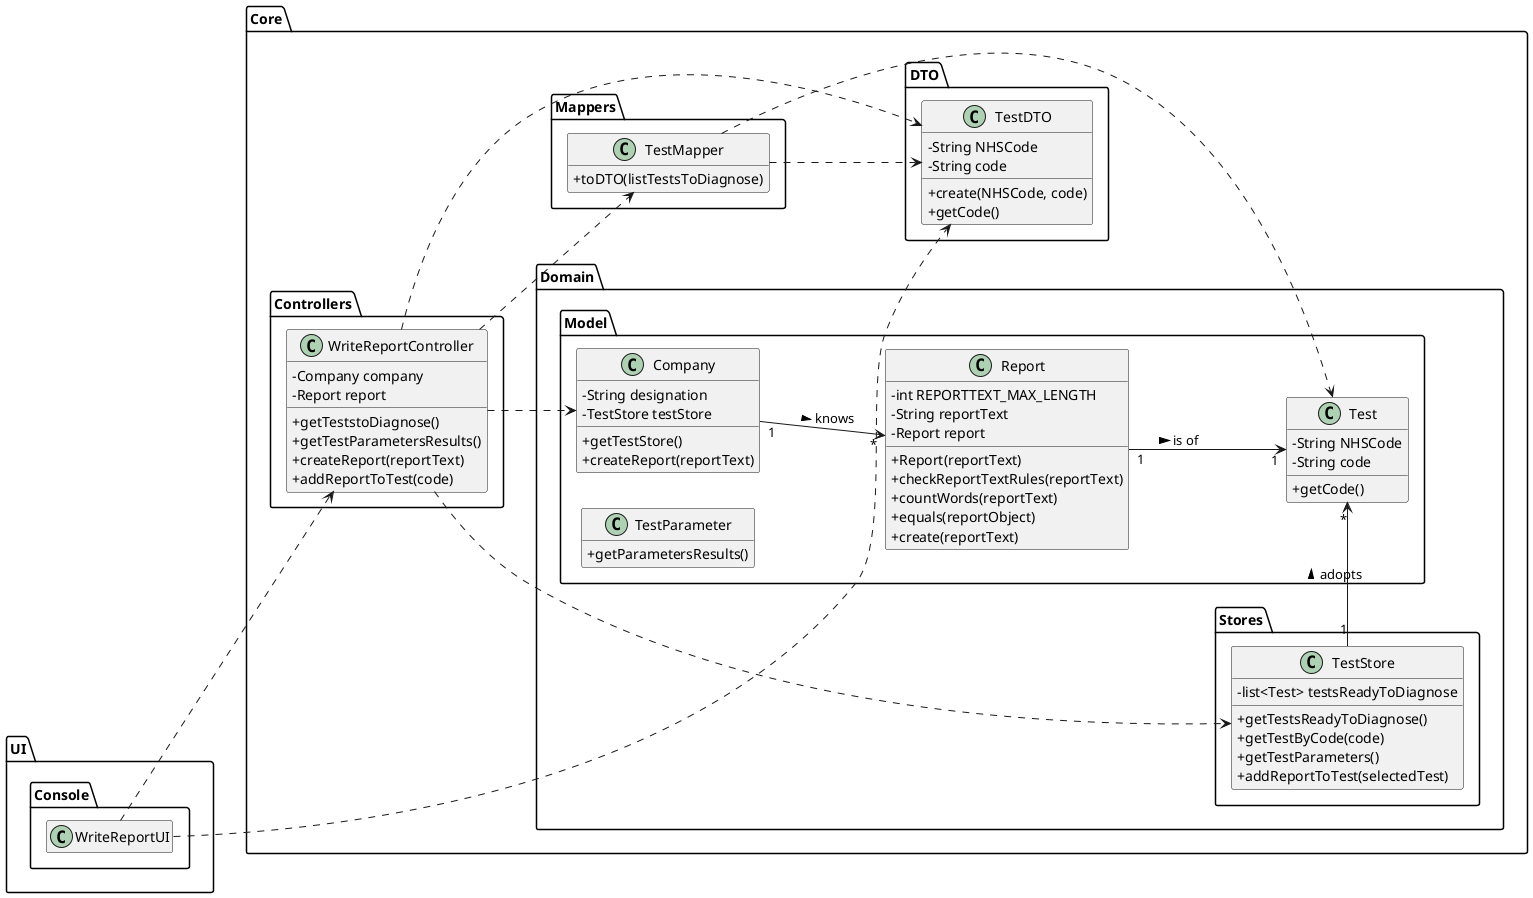 @startuml
hide empty methods
hide empty attributes
left to right direction
skinparam classAttributeIconSize 0

package Core {

package Domain {

package Model {

class Company {
    -String designation
    -TestStore testStore
    +getTestStore()
    +createReport(reportText)
}

class Report {
    - int REPORTTEXT_MAX_LENGTH
    - String reportText
    - Report report
    + Report(reportText)
    + checkReportTextRules(reportText)
    + countWords(reportText)
    + equals(reportObject)
    + create(reportText)
}

class Test {
    -String NHSCode
    -String code
    +getCode()
}

class TestParameter {
    +getParametersResults()
}

}

package Stores {

class TestStore {
    -list<Test> testsReadyToDiagnose
    +getTestsReadyToDiagnose()
    +getTestByCode(code)
    +getTestParameters()
    +addReportToTest(selectedTest)
}

}

}

package Mappers {

class TestMapper {
    +toDTO(listTestsToDiagnose)
}

}

package DTO {

class TestDTO {
    -String NHSCode
    -String code
    +create(NHSCode, code)
    +getCode()
}

}

package Controllers {

class WriteReportController {
    -Company company
    -Report report
    +getTeststoDiagnose()
    +getTestParametersResults()
    +createReport(reportText)
    +addReportToTest(code)
}

}

}

package UI {

package Console {

class WriteReportUI {
}

}

}

WriteReportUI ..> WriteReportController
WriteReportUI ..> TestDTO
WriteReportController ..> TestMapper
WriteReportController ..> Company
WriteReportController ..> TestStore
WriteReportController ..> TestDTO
TestStore "1" -> "*" Test : adopts >
Company "1" --> "*" Report : knows >
Report "1" --> "1" Test : is of >
TestMapper ..> Test
TestMapper ..> TestDTO

@enduml